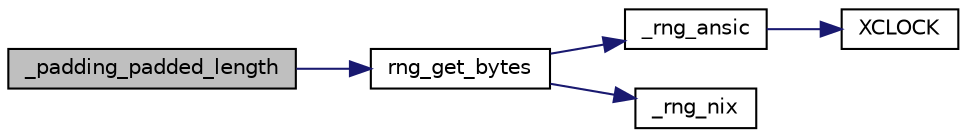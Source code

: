 digraph "_padding_padded_length"
{
 // LATEX_PDF_SIZE
  edge [fontname="Helvetica",fontsize="10",labelfontname="Helvetica",labelfontsize="10"];
  node [fontname="Helvetica",fontsize="10",shape=record];
  rankdir="LR";
  Node0 [label="_padding_padded_length",height=0.2,width=0.4,color="black", fillcolor="grey75", style="filled", fontcolor="black",tooltip="Determine the to-be-padded length."];
  Node0 -> Node1 [color="midnightblue",fontsize="10",style="solid",fontname="Helvetica"];
  Node1 [label="rng_get_bytes",height=0.2,width=0.4,color="black", fillcolor="white", style="filled",URL="$tomcrypt__prng_8h.html#ace80a0f11a76e7ebd59c2188b2ec2520",tooltip="Read the system RNG."];
  Node1 -> Node2 [color="midnightblue",fontsize="10",style="solid",fontname="Helvetica"];
  Node2 [label="_rng_ansic",height=0.2,width=0.4,color="black", fillcolor="white", style="filled",URL="$rng__get__bytes_8c.html#af779fc65e3d8cffba45aa4ca3e6e1ace",tooltip=" "];
  Node2 -> Node3 [color="midnightblue",fontsize="10",style="solid",fontname="Helvetica"];
  Node3 [label="XCLOCK",height=0.2,width=0.4,color="black", fillcolor="white", style="filled",URL="$tomcrypt__cfg_8h.html#a87093d90435a60f5cbb14bcca6191c76",tooltip=" "];
  Node1 -> Node4 [color="midnightblue",fontsize="10",style="solid",fontname="Helvetica"];
  Node4 [label="_rng_nix",height=0.2,width=0.4,color="black", fillcolor="white", style="filled",URL="$rng__get__bytes_8c.html#a1384ad1a46527e2b6f22c85bdcc7f2fa",tooltip=" "];
}

